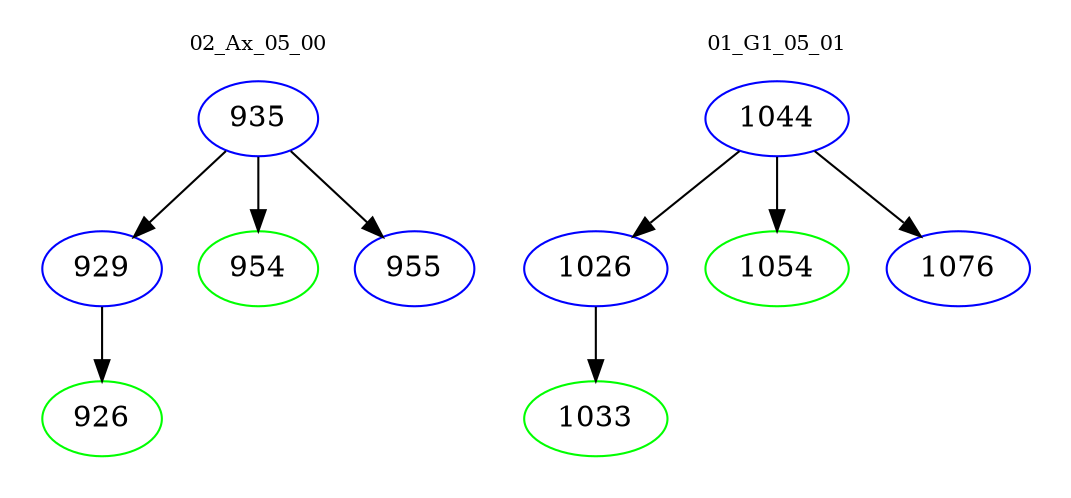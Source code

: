 digraph{
subgraph cluster_0 {
color = white
label = "02_Ax_05_00";
fontsize=10;
T0_935 [label="935", color="blue"]
T0_935 -> T0_929 [color="black"]
T0_929 [label="929", color="blue"]
T0_929 -> T0_926 [color="black"]
T0_926 [label="926", color="green"]
T0_935 -> T0_954 [color="black"]
T0_954 [label="954", color="green"]
T0_935 -> T0_955 [color="black"]
T0_955 [label="955", color="blue"]
}
subgraph cluster_1 {
color = white
label = "01_G1_05_01";
fontsize=10;
T1_1044 [label="1044", color="blue"]
T1_1044 -> T1_1026 [color="black"]
T1_1026 [label="1026", color="blue"]
T1_1026 -> T1_1033 [color="black"]
T1_1033 [label="1033", color="green"]
T1_1044 -> T1_1054 [color="black"]
T1_1054 [label="1054", color="green"]
T1_1044 -> T1_1076 [color="black"]
T1_1076 [label="1076", color="blue"]
}
}
